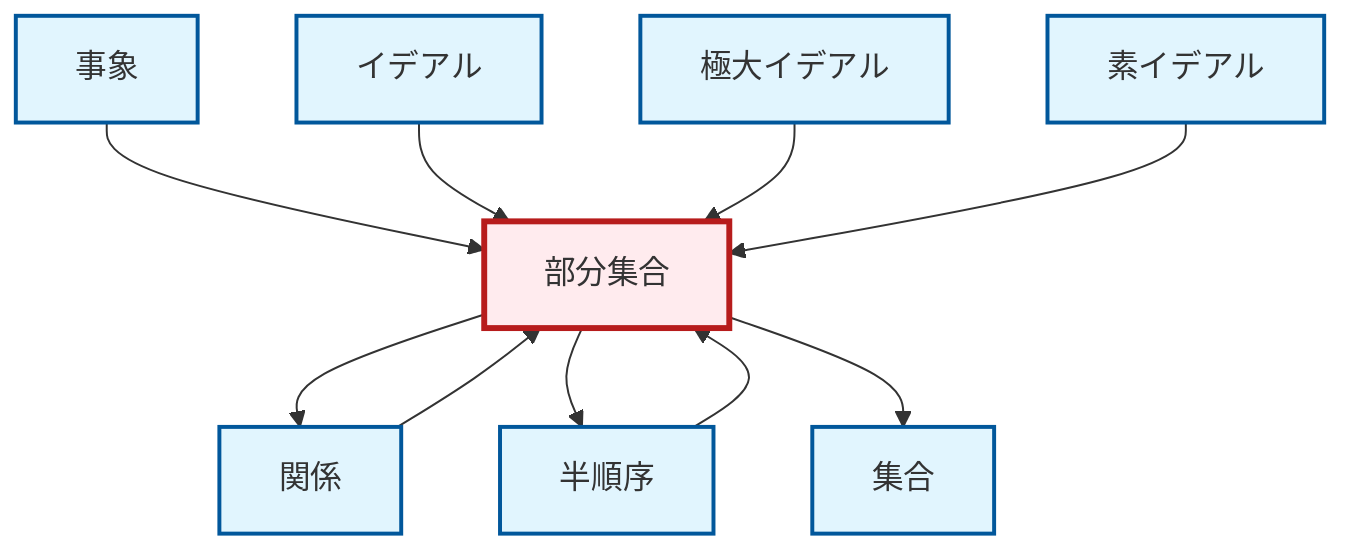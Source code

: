 graph TD
    classDef definition fill:#e1f5fe,stroke:#01579b,stroke-width:2px
    classDef theorem fill:#f3e5f5,stroke:#4a148c,stroke-width:2px
    classDef axiom fill:#fff3e0,stroke:#e65100,stroke-width:2px
    classDef example fill:#e8f5e9,stroke:#1b5e20,stroke-width:2px
    classDef current fill:#ffebee,stroke:#b71c1c,stroke-width:3px
    def-ideal["イデアル"]:::definition
    def-prime-ideal["素イデアル"]:::definition
    def-partial-order["半順序"]:::definition
    def-set["集合"]:::definition
    def-subset["部分集合"]:::definition
    def-relation["関係"]:::definition
    def-event["事象"]:::definition
    def-maximal-ideal["極大イデアル"]:::definition
    def-relation --> def-subset
    def-subset --> def-relation
    def-event --> def-subset
    def-subset --> def-partial-order
    def-ideal --> def-subset
    def-subset --> def-set
    def-partial-order --> def-subset
    def-maximal-ideal --> def-subset
    def-prime-ideal --> def-subset
    class def-subset current